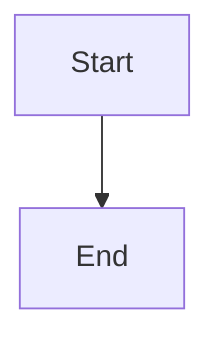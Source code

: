 %% This Mermaid diagram represents the workflow from the notebook 7038978. Since the report did not identify any specific data sources, variables, data flows, or models, this sketch serves as a placeholder. Further analysis would be needed to flesh out the details.

flowchart TD
    %% No data sources identified yet
    
    %% No data variables specified
    
    %% No specific data flow to display
    
    %% No ML models detailed
    
    Start --> End